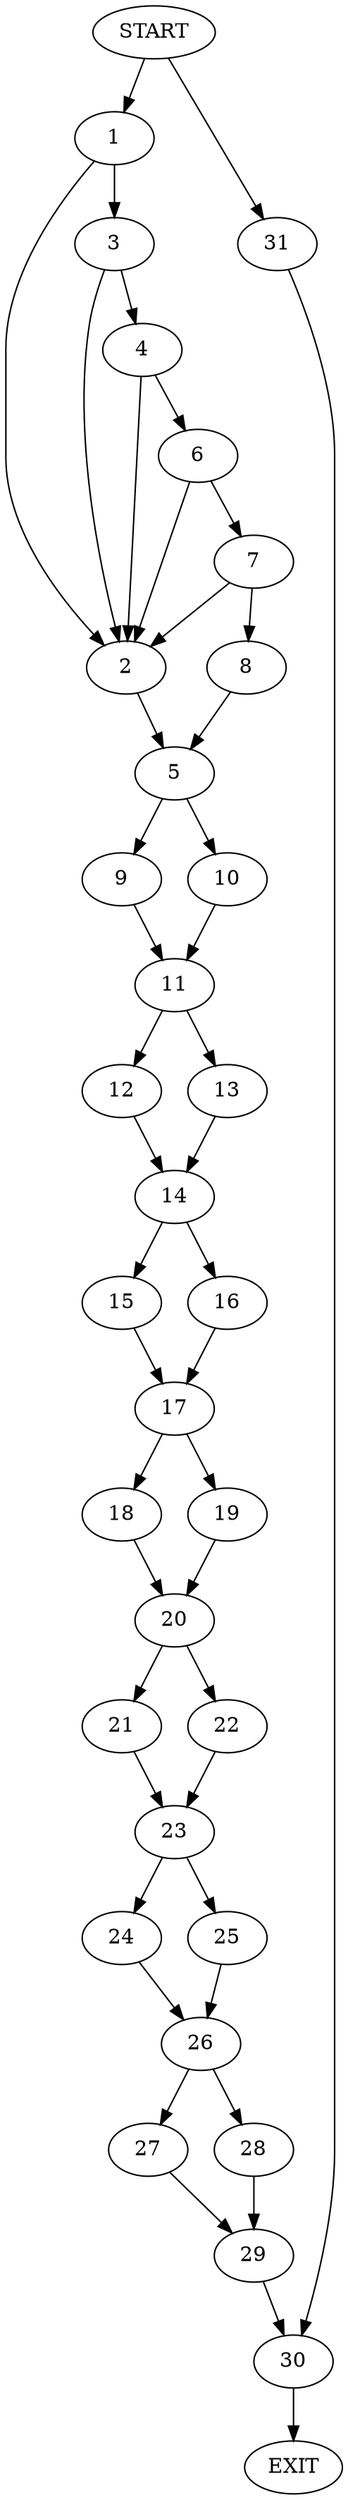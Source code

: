 digraph {
0 [label="START"]
32 [label="EXIT"]
0 -> 1
1 -> 2
1 -> 3
3 -> 4
3 -> 2
2 -> 5
4 -> 6
4 -> 2
6 -> 2
6 -> 7
7 -> 2
7 -> 8
8 -> 5
5 -> 9
5 -> 10
10 -> 11
9 -> 11
11 -> 12
11 -> 13
12 -> 14
13 -> 14
14 -> 15
14 -> 16
15 -> 17
16 -> 17
17 -> 18
17 -> 19
18 -> 20
19 -> 20
20 -> 21
20 -> 22
22 -> 23
21 -> 23
23 -> 24
23 -> 25
24 -> 26
25 -> 26
26 -> 27
26 -> 28
28 -> 29
27 -> 29
29 -> 30
30 -> 32
0 -> 31
31 -> 30
}
